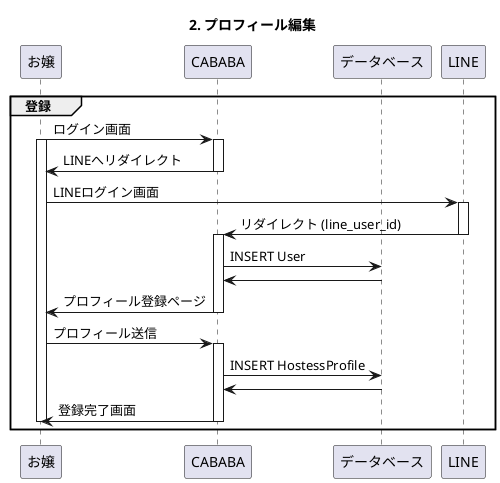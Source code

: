 @startuml
title: 2. プロフィール編集

participant お嬢 as hostess
participant CABABA as app
participant データベース as db
participant LINE as line

group 登録
hostess -> app : ログイン画面
activate hostess
activate app
app -> hostess : LINEへリダイレクト
deactivate app
hostess -> line : LINEログイン画面
activate line
line -> app : リダイレクト (line_user_id)
deactivate line
activate app
app -> db : INSERT User
db -> app
app -> hostess : プロフィール登録ページ
deactivate app
hostess -> app : プロフィール送信
activate app
app -> db : INSERT HostessProfile
db -> app
app -> hostess : 登録完了画面
deactivate app
deactivate hostess
end

@enduml